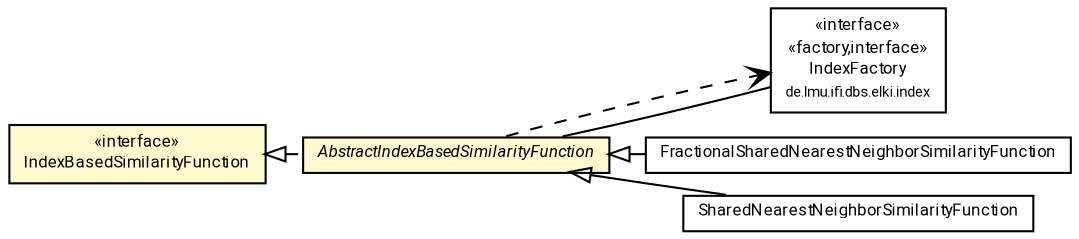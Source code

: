 #!/usr/local/bin/dot
#
# Class diagram 
# Generated by UMLGraph version R5_7_2-60-g0e99a6 (http://www.spinellis.gr/umlgraph/)
#

digraph G {
	graph [fontnames="svg"]
	edge [fontname="Roboto",fontsize=7,labelfontname="Roboto",labelfontsize=7,color="black"];
	node [fontname="Roboto",fontcolor="black",fontsize=8,shape=plaintext,margin=0,width=0,height=0];
	nodesep=0.15;
	ranksep=0.25;
	rankdir=LR;
	// de.lmu.ifi.dbs.elki.index.IndexFactory<V>
	c1090663 [label=<<table title="de.lmu.ifi.dbs.elki.index.IndexFactory" border="0" cellborder="1" cellspacing="0" cellpadding="2" href="../../index/IndexFactory.html" target="_parent">
		<tr><td><table border="0" cellspacing="0" cellpadding="1">
		<tr><td align="center" balign="center"> &#171;interface&#187; </td></tr>
		<tr><td align="center" balign="center"> &#171;factory,interface&#187; </td></tr>
		<tr><td align="center" balign="center"> <font face="Roboto">IndexFactory</font> </td></tr>
		<tr><td align="center" balign="center"> <font face="Roboto" point-size="7.0">de.lmu.ifi.dbs.elki.index</font> </td></tr>
		</table></td></tr>
		</table>>, URL="../../index/IndexFactory.html"];
	// de.lmu.ifi.dbs.elki.distance.similarityfunction.IndexBasedSimilarityFunction<O>
	c1091749 [label=<<table title="de.lmu.ifi.dbs.elki.distance.similarityfunction.IndexBasedSimilarityFunction" border="0" cellborder="1" cellspacing="0" cellpadding="2" bgcolor="LemonChiffon" href="IndexBasedSimilarityFunction.html" target="_parent">
		<tr><td><table border="0" cellspacing="0" cellpadding="1">
		<tr><td align="center" balign="center"> &#171;interface&#187; </td></tr>
		<tr><td align="center" balign="center"> <font face="Roboto">IndexBasedSimilarityFunction</font> </td></tr>
		</table></td></tr>
		</table>>, URL="IndexBasedSimilarityFunction.html"];
	// de.lmu.ifi.dbs.elki.distance.similarityfunction.AbstractIndexBasedSimilarityFunction<O, F extends de.lmu.ifi.dbs.elki.index.IndexFactory<O>>
	c1091751 [label=<<table title="de.lmu.ifi.dbs.elki.distance.similarityfunction.AbstractIndexBasedSimilarityFunction" border="0" cellborder="1" cellspacing="0" cellpadding="2" bgcolor="lemonChiffon" href="AbstractIndexBasedSimilarityFunction.html" target="_parent">
		<tr><td><table border="0" cellspacing="0" cellpadding="1">
		<tr><td align="center" balign="center"> <font face="Roboto"><i>AbstractIndexBasedSimilarityFunction</i></font> </td></tr>
		</table></td></tr>
		</table>>, URL="AbstractIndexBasedSimilarityFunction.html"];
	// de.lmu.ifi.dbs.elki.distance.similarityfunction.FractionalSharedNearestNeighborSimilarityFunction<O>
	c1092060 [label=<<table title="de.lmu.ifi.dbs.elki.distance.similarityfunction.FractionalSharedNearestNeighborSimilarityFunction" border="0" cellborder="1" cellspacing="0" cellpadding="2" href="FractionalSharedNearestNeighborSimilarityFunction.html" target="_parent">
		<tr><td><table border="0" cellspacing="0" cellpadding="1">
		<tr><td align="center" balign="center"> <font face="Roboto">FractionalSharedNearestNeighborSimilarityFunction</font> </td></tr>
		</table></td></tr>
		</table>>, URL="FractionalSharedNearestNeighborSimilarityFunction.html"];
	// de.lmu.ifi.dbs.elki.distance.similarityfunction.SharedNearestNeighborSimilarityFunction<O>
	c1092063 [label=<<table title="de.lmu.ifi.dbs.elki.distance.similarityfunction.SharedNearestNeighborSimilarityFunction" border="0" cellborder="1" cellspacing="0" cellpadding="2" href="SharedNearestNeighborSimilarityFunction.html" target="_parent">
		<tr><td><table border="0" cellspacing="0" cellpadding="1">
		<tr><td align="center" balign="center"> <font face="Roboto">SharedNearestNeighborSimilarityFunction</font> </td></tr>
		</table></td></tr>
		</table>>, URL="SharedNearestNeighborSimilarityFunction.html"];
	// de.lmu.ifi.dbs.elki.distance.similarityfunction.AbstractIndexBasedSimilarityFunction<O, F extends de.lmu.ifi.dbs.elki.index.IndexFactory<O>> implements de.lmu.ifi.dbs.elki.distance.similarityfunction.IndexBasedSimilarityFunction<O>
	c1091749 -> c1091751 [arrowtail=empty,style=dashed,dir=back,weight=9];
	// de.lmu.ifi.dbs.elki.distance.similarityfunction.AbstractIndexBasedSimilarityFunction<O, F extends de.lmu.ifi.dbs.elki.index.IndexFactory<O>> assoc de.lmu.ifi.dbs.elki.index.IndexFactory<V>
	c1091751 -> c1090663 [arrowhead=none,weight=2];
	// de.lmu.ifi.dbs.elki.distance.similarityfunction.FractionalSharedNearestNeighborSimilarityFunction<O> extends de.lmu.ifi.dbs.elki.distance.similarityfunction.AbstractIndexBasedSimilarityFunction<O, F extends de.lmu.ifi.dbs.elki.index.IndexFactory<O>>
	c1091751 -> c1092060 [arrowtail=empty,dir=back,weight=10];
	// de.lmu.ifi.dbs.elki.distance.similarityfunction.SharedNearestNeighborSimilarityFunction<O> extends de.lmu.ifi.dbs.elki.distance.similarityfunction.AbstractIndexBasedSimilarityFunction<O, F extends de.lmu.ifi.dbs.elki.index.IndexFactory<O>>
	c1091751 -> c1092063 [arrowtail=empty,dir=back,weight=10];
	// de.lmu.ifi.dbs.elki.distance.similarityfunction.AbstractIndexBasedSimilarityFunction<O, F extends de.lmu.ifi.dbs.elki.index.IndexFactory<O>> depend de.lmu.ifi.dbs.elki.index.IndexFactory<V>
	c1091751 -> c1090663 [arrowhead=open,style=dashed,weight=0];
}

